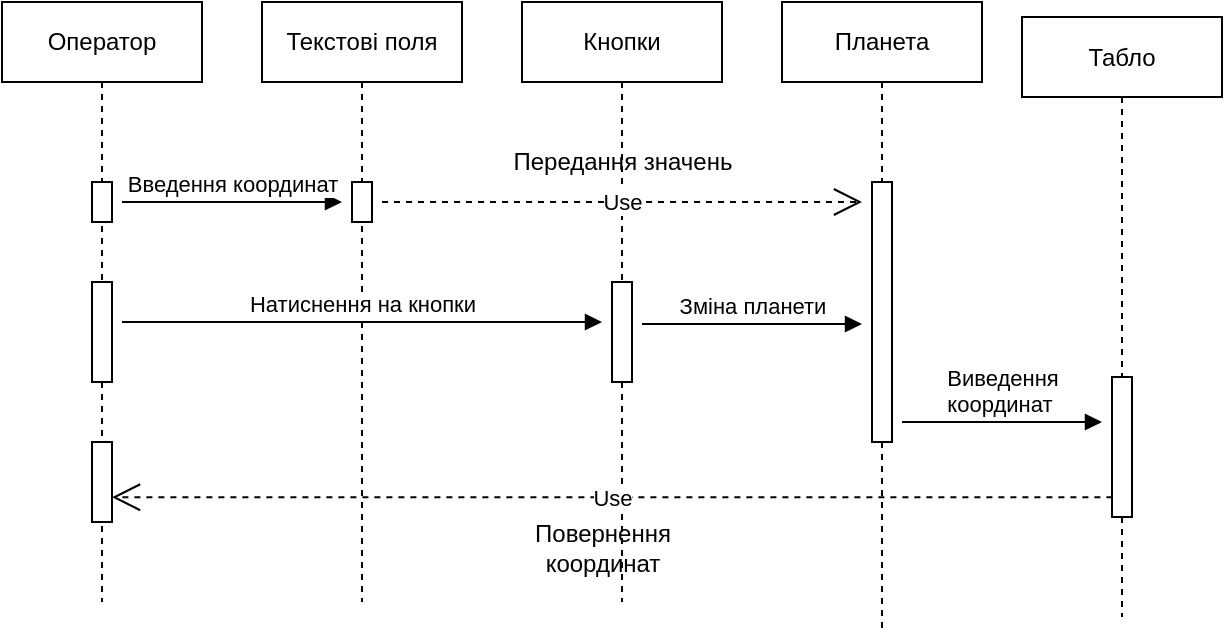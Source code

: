 <mxfile version="12.4.2" type="device" pages="1"><diagram id="RjMZPm7zhPX52PQ1bfje" name="Page-1"><mxGraphModel dx="1038" dy="531" grid="1" gridSize="10" guides="1" tooltips="1" connect="1" arrows="1" fold="1" page="1" pageScale="1" pageWidth="827" pageHeight="1169" math="0" shadow="0"><root><mxCell id="0"/><mxCell id="1" parent="0"/><mxCell id="IFFb6a6rsmgz8pVCIdCu-1" value="Оператор" style="shape=umlLifeline;perimeter=lifelinePerimeter;whiteSpace=wrap;html=1;container=1;collapsible=0;recursiveResize=0;outlineConnect=0;" parent="1" vertex="1"><mxGeometry x="10" y="150" width="100" height="300" as="geometry"/></mxCell><mxCell id="IFFb6a6rsmgz8pVCIdCu-10" value="" style="html=1;points=[];perimeter=orthogonalPerimeter;" parent="IFFb6a6rsmgz8pVCIdCu-1" vertex="1"><mxGeometry x="45" y="140" width="10" height="50" as="geometry"/></mxCell><mxCell id="IFFb6a6rsmgz8pVCIdCu-12" value="" style="html=1;points=[];perimeter=orthogonalPerimeter;" parent="IFFb6a6rsmgz8pVCIdCu-1" vertex="1"><mxGeometry x="45" y="90" width="10" height="20" as="geometry"/></mxCell><mxCell id="0ScxhhhtxjJptWJWD6bg-1" value="" style="html=1;points=[];perimeter=orthogonalPerimeter;" vertex="1" parent="IFFb6a6rsmgz8pVCIdCu-1"><mxGeometry x="45" y="220" width="10" height="40" as="geometry"/></mxCell><mxCell id="IFFb6a6rsmgz8pVCIdCu-2" value="Планета" style="shape=umlLifeline;perimeter=lifelinePerimeter;whiteSpace=wrap;html=1;container=1;collapsible=0;recursiveResize=0;outlineConnect=0;" parent="1" vertex="1"><mxGeometry x="400" y="150" width="100" height="315" as="geometry"/></mxCell><mxCell id="IFFb6a6rsmgz8pVCIdCu-17" value="" style="html=1;points=[];perimeter=orthogonalPerimeter;" parent="IFFb6a6rsmgz8pVCIdCu-2" vertex="1"><mxGeometry x="45" y="90" width="10" height="130" as="geometry"/></mxCell><mxCell id="IFFb6a6rsmgz8pVCIdCu-3" value="Кнопки" style="shape=umlLifeline;perimeter=lifelinePerimeter;whiteSpace=wrap;html=1;container=1;collapsible=0;recursiveResize=0;outlineConnect=0;" parent="1" vertex="1"><mxGeometry x="270" y="150" width="100" height="300" as="geometry"/></mxCell><mxCell id="IFFb6a6rsmgz8pVCIdCu-11" value="" style="html=1;points=[];perimeter=orthogonalPerimeter;" parent="IFFb6a6rsmgz8pVCIdCu-3" vertex="1"><mxGeometry x="45" y="140" width="10" height="50" as="geometry"/></mxCell><mxCell id="IFFb6a6rsmgz8pVCIdCu-25" value="Повернення &lt;br&gt;координат" style="text;html=1;align=center;verticalAlign=middle;resizable=0;points=[];;autosize=1;" parent="IFFb6a6rsmgz8pVCIdCu-3" vertex="1"><mxGeometry y="257.5" width="80" height="30" as="geometry"/></mxCell><mxCell id="IFFb6a6rsmgz8pVCIdCu-5" value="Текстові поля" style="shape=umlLifeline;perimeter=lifelinePerimeter;whiteSpace=wrap;html=1;container=1;collapsible=0;recursiveResize=0;outlineConnect=0;" parent="1" vertex="1"><mxGeometry x="140" y="150" width="100" height="300" as="geometry"/></mxCell><mxCell id="IFFb6a6rsmgz8pVCIdCu-13" value="" style="html=1;points=[];perimeter=orthogonalPerimeter;" parent="IFFb6a6rsmgz8pVCIdCu-5" vertex="1"><mxGeometry x="45" y="90" width="10" height="20" as="geometry"/></mxCell><mxCell id="IFFb6a6rsmgz8pVCIdCu-6" value="Натиснення на кнопки" style="html=1;verticalAlign=bottom;endArrow=block;" parent="1" edge="1"><mxGeometry width="80" relative="1" as="geometry"><mxPoint x="70" y="310" as="sourcePoint"/><mxPoint x="310" y="310" as="targetPoint"/></mxGeometry></mxCell><mxCell id="IFFb6a6rsmgz8pVCIdCu-7" value="Введення координат" style="html=1;verticalAlign=bottom;endArrow=block;" parent="1" edge="1"><mxGeometry width="80" relative="1" as="geometry"><mxPoint x="70" y="250" as="sourcePoint"/><mxPoint x="180" y="250" as="targetPoint"/></mxGeometry></mxCell><mxCell id="IFFb6a6rsmgz8pVCIdCu-20" value="Use" style="endArrow=open;endSize=12;dashed=1;html=1;" parent="1" edge="1"><mxGeometry width="160" relative="1" as="geometry"><mxPoint x="200" y="250" as="sourcePoint"/><mxPoint x="440" y="250" as="targetPoint"/></mxGeometry></mxCell><mxCell id="IFFb6a6rsmgz8pVCIdCu-21" value="Передання значень" style="text;html=1;align=center;verticalAlign=middle;resizable=0;points=[];;autosize=1;" parent="1" vertex="1"><mxGeometry x="255" y="220" width="130" height="20" as="geometry"/></mxCell><mxCell id="IFFb6a6rsmgz8pVCIdCu-22" value="Зміна планети" style="html=1;verticalAlign=bottom;endArrow=block;" parent="1" edge="1"><mxGeometry width="80" relative="1" as="geometry"><mxPoint x="330" y="311" as="sourcePoint"/><mxPoint x="440" y="311" as="targetPoint"/></mxGeometry></mxCell><mxCell id="IFFb6a6rsmgz8pVCIdCu-23" value="Use" style="endArrow=open;endSize=12;dashed=1;html=1;exitX=0.02;exitY=0.859;exitDx=0;exitDy=0;exitPerimeter=0;" parent="1" target="0ScxhhhtxjJptWJWD6bg-1" edge="1" source="IFFb6a6rsmgz8pVCIdCu-24"><mxGeometry width="160" relative="1" as="geometry"><mxPoint x="490" y="330" as="sourcePoint"/><mxPoint x="540" y="310" as="targetPoint"/></mxGeometry></mxCell><mxCell id="IFFb6a6rsmgz8pVCIdCu-4" value="Табло" style="shape=umlLifeline;perimeter=lifelinePerimeter;whiteSpace=wrap;html=1;container=1;collapsible=0;recursiveResize=0;outlineConnect=0;" parent="1" vertex="1"><mxGeometry x="520" y="157.5" width="100" height="300" as="geometry"/></mxCell><mxCell id="IFFb6a6rsmgz8pVCIdCu-24" value="" style="html=1;points=[];perimeter=orthogonalPerimeter;" parent="IFFb6a6rsmgz8pVCIdCu-4" vertex="1"><mxGeometry x="45" y="180" width="10" height="70" as="geometry"/></mxCell><mxCell id="0ScxhhhtxjJptWJWD6bg-4" value="Виведення &lt;br&gt;координат&amp;nbsp;" style="html=1;verticalAlign=bottom;endArrow=block;" edge="1" parent="1"><mxGeometry width="80" relative="1" as="geometry"><mxPoint x="460" y="360" as="sourcePoint"/><mxPoint x="560" y="360" as="targetPoint"/></mxGeometry></mxCell></root></mxGraphModel></diagram></mxfile>